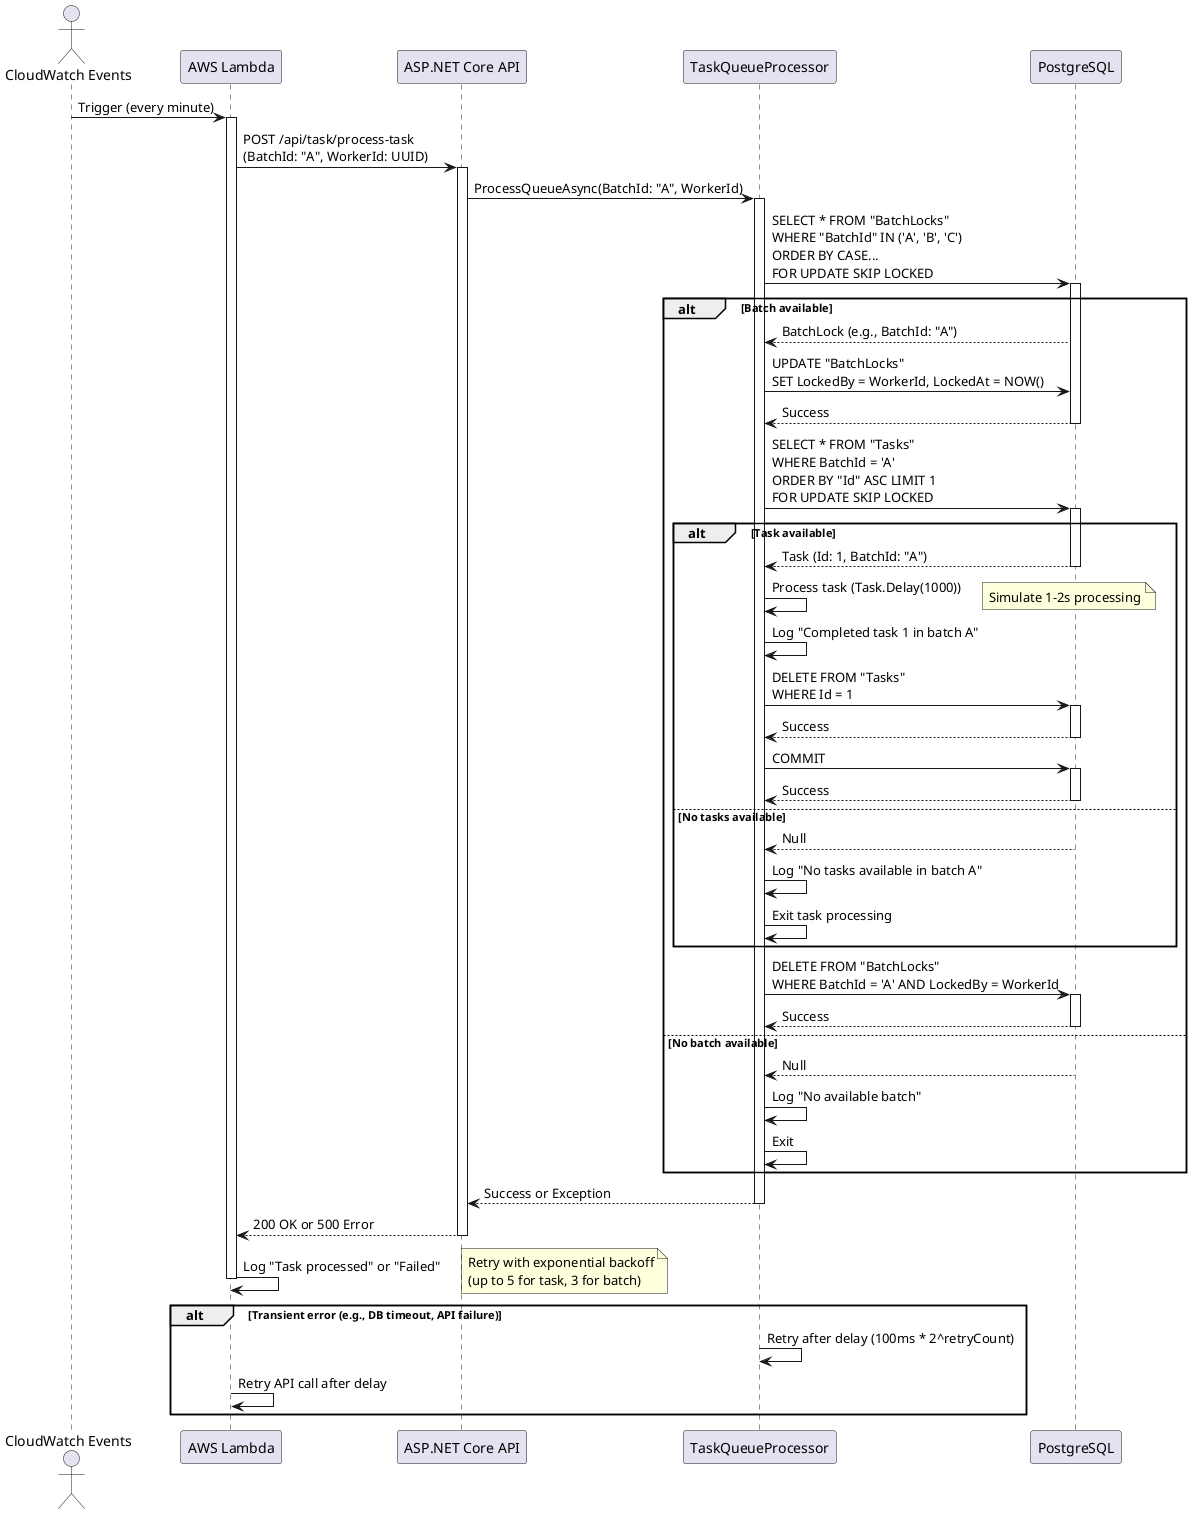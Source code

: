 ```plantuml
@startuml Task Queue Processing Flow (FIFO with Batches)

actor "CloudWatch Events" as Trigger
participant "AWS Lambda" as Lambda
participant "ASP.NET Core API" as API
participant "TaskQueueProcessor" as Processor
participant "PostgreSQL" as DB

' Trigger Lambda every minute
Trigger -> Lambda: Trigger (every minute)
activate Lambda

' Lambda calls API with preferred BatchId and WorkerId
Lambda -> API: POST /api/task/process-task\n(BatchId: "A", WorkerId: UUID)
activate API

' API delegates to TaskQueueProcessor
API -> Processor: ProcessQueueAsync(BatchId: "A", WorkerId)
activate Processor

' Attempt to acquire batch lock
Processor -> DB: SELECT * FROM "BatchLocks"\nWHERE "BatchId" IN ('A', 'B', 'C')\nORDER BY CASE...\nFOR UPDATE SKIP LOCKED
activate DB
alt Batch available
    DB --> Processor: BatchLock (e.g., BatchId: "A")
    Processor -> DB: UPDATE "BatchLocks"\nSET LockedBy = WorkerId, LockedAt = NOW()
    DB --> Processor: Success
    deactivate DB

    ' Process one task from acquired batch
    Processor -> DB: SELECT * FROM "Tasks"\nWHERE BatchId = 'A'\nORDER BY "Id" ASC LIMIT 1\nFOR UPDATE SKIP LOCKED
    activate DB
    alt Task available
        DB --> Processor: Task (Id: 1, BatchId: "A")
        deactivate DB

        ' Simulate processing (1–2s)
        Processor -> Processor: Process task (Task.Delay(1000))
        note right: Simulate 1–2s processing

        ' Log completion to CloudWatch
        Processor -> Processor: Log "Completed task 1 in batch A"

        ' Delete task
        Processor -> DB: DELETE FROM "Tasks"\nWHERE Id = 1
        activate DB
        DB --> Processor: Success
        deactivate DB

        ' Commit transaction
        Processor -> DB: COMMIT
        activate DB
        DB --> Processor: Success
        deactivate DB

    else No tasks available
        DB --> Processor: Null
        deactivate DB
        Processor -> Processor: Log "No tasks available in batch A"
        Processor -> Processor: Exit task processing
    end alt

    ' Release batch lock
    Processor -> DB: DELETE FROM "BatchLocks"\nWHERE BatchId = 'A' AND LockedBy = WorkerId
    activate DB
    DB --> Processor: Success
    deactivate DB

else No batch available
    DB --> Processor: Null
    deactivate DB
    Processor -> Processor: Log "No available batch"
    Processor -> Processor: Exit
end alt

' Return response to API
Processor --> API: Success or Exception
deactivate Processor

' API responds to Lambda
API --> Lambda: 200 OK or 500 Error
deactivate API

' Lambda logs result
Lambda -> Lambda: Log "Task processed" or "Failed"
deactivate Lambda

' Handle errors with retries
alt Transient error (e.g., DB timeout, API failure)
    note right: Retry with exponential backoff\n(up to 5 for task, 3 for batch)
    Processor -> Processor: Retry after delay (100ms * 2^retryCount)
    Lambda -> Lambda: Retry API call after delay
end alt

@enduml
```